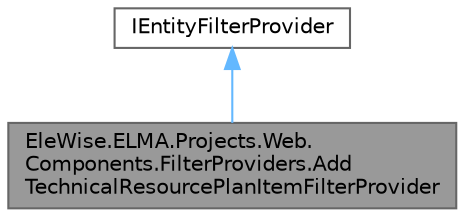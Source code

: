 digraph "EleWise.ELMA.Projects.Web.Components.FilterProviders.AddTechnicalResourcePlanItemFilterProvider"
{
 // LATEX_PDF_SIZE
  bgcolor="transparent";
  edge [fontname=Helvetica,fontsize=10,labelfontname=Helvetica,labelfontsize=10];
  node [fontname=Helvetica,fontsize=10,shape=box,height=0.2,width=0.4];
  Node1 [id="Node000001",label="EleWise.ELMA.Projects.Web.\lComponents.FilterProviders.Add\lTechnicalResourcePlanItemFilterProvider",height=0.2,width=0.4,color="gray40", fillcolor="grey60", style="filled", fontcolor="black",tooltip="Провайдер для фильтрации технических ресурсов при добавлении в план проекта."];
  Node2 -> Node1 [id="edge1_Node000001_Node000002",dir="back",color="steelblue1",style="solid",tooltip=" "];
  Node2 [id="Node000002",label="IEntityFilterProvider",height=0.2,width=0.4,color="gray40", fillcolor="white", style="filled",tooltip=" "];
}
